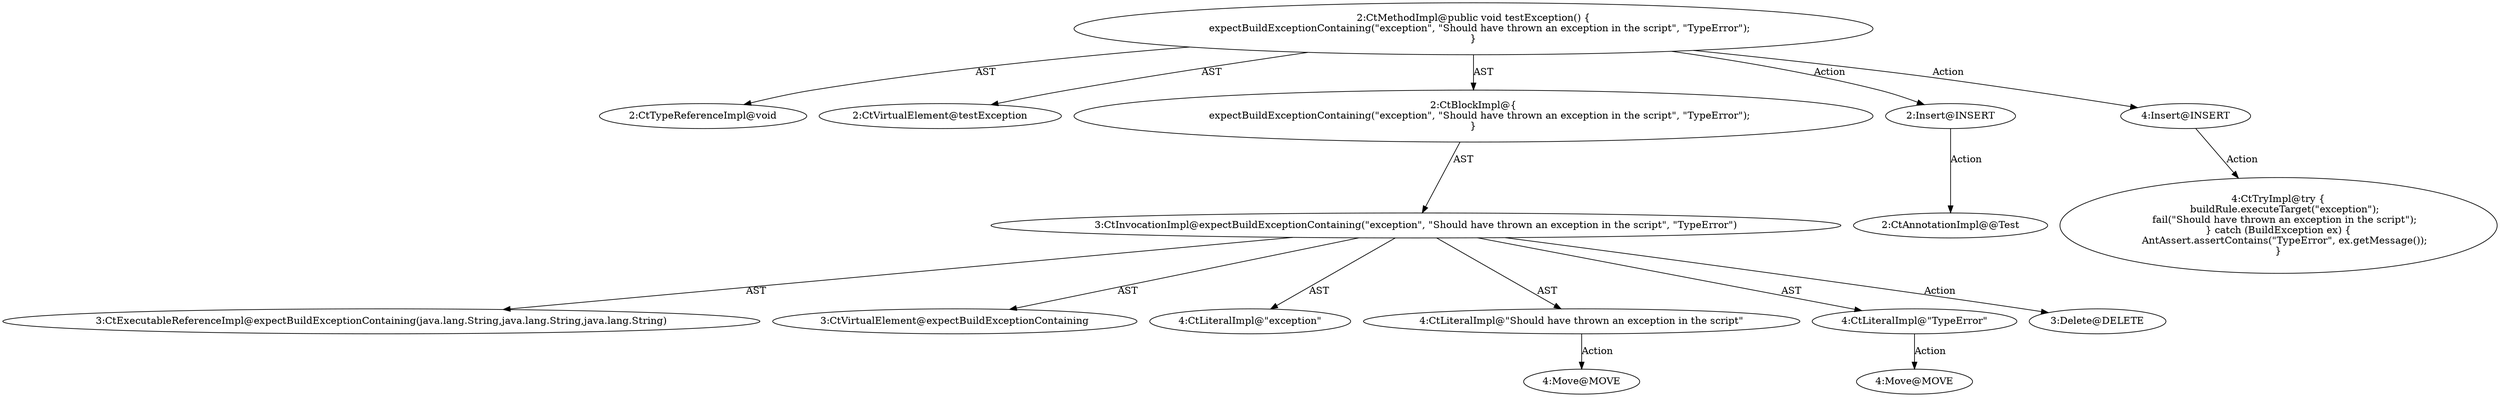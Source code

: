 digraph "testException#?" {
0 [label="2:CtTypeReferenceImpl@void" shape=ellipse]
1 [label="2:CtVirtualElement@testException" shape=ellipse]
2 [label="3:CtExecutableReferenceImpl@expectBuildExceptionContaining(java.lang.String,java.lang.String,java.lang.String)" shape=ellipse]
3 [label="3:CtVirtualElement@expectBuildExceptionContaining" shape=ellipse]
4 [label="4:CtLiteralImpl@\"exception\"" shape=ellipse]
5 [label="4:CtLiteralImpl@\"Should have thrown an exception in the script\"" shape=ellipse]
6 [label="4:CtLiteralImpl@\"TypeError\"" shape=ellipse]
7 [label="3:CtInvocationImpl@expectBuildExceptionContaining(\"exception\", \"Should have thrown an exception in the script\", \"TypeError\")" shape=ellipse]
8 [label="2:CtBlockImpl@\{
    expectBuildExceptionContaining(\"exception\", \"Should have thrown an exception in the script\", \"TypeError\");
\}" shape=ellipse]
9 [label="2:CtMethodImpl@public void testException() \{
    expectBuildExceptionContaining(\"exception\", \"Should have thrown an exception in the script\", \"TypeError\");
\}" shape=ellipse]
10 [label="3:Delete@DELETE" shape=ellipse]
11 [label="2:Insert@INSERT" shape=ellipse]
12 [label="2:CtAnnotationImpl@@Test" shape=ellipse]
13 [label="4:Insert@INSERT" shape=ellipse]
14 [label="4:CtTryImpl@try \{
    buildRule.executeTarget(\"exception\");
    fail(\"Should have thrown an exception in the script\");
\} catch (BuildException ex) \{
    AntAssert.assertContains(\"TypeError\", ex.getMessage());
\}" shape=ellipse]
15 [label="4:Move@MOVE" shape=ellipse]
16 [label="4:Move@MOVE" shape=ellipse]
5 -> 15 [label="Action"];
6 -> 16 [label="Action"];
7 -> 3 [label="AST"];
7 -> 2 [label="AST"];
7 -> 4 [label="AST"];
7 -> 5 [label="AST"];
7 -> 6 [label="AST"];
7 -> 10 [label="Action"];
8 -> 7 [label="AST"];
9 -> 1 [label="AST"];
9 -> 0 [label="AST"];
9 -> 8 [label="AST"];
9 -> 11 [label="Action"];
9 -> 13 [label="Action"];
11 -> 12 [label="Action"];
13 -> 14 [label="Action"];
}